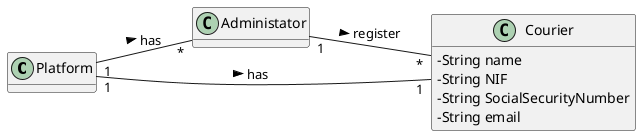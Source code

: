 @startuml
skinparam classAttributeIconSize 0
hide methods
left to right direction


class Platform{

}

class Administator{
}

class Courier {
  -String name
  -String NIF
  -String SocialSecurityNumber
  -String email
}


Platform"1" -- "*"Administator : has >
Platform"1" -- "1"Courier : has >

Administator "1" -- "*" Courier : register >


@enduml
